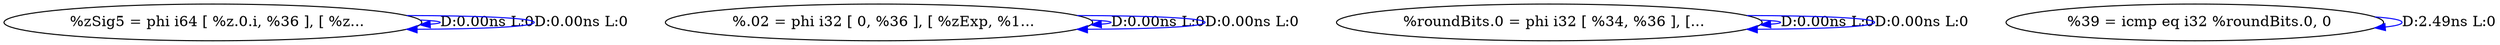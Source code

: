 digraph {
Node0x3918ef0[label="  %zSig5 = phi i64 [ %z.0.i, %36 ], [ %z..."];
Node0x3918ef0 -> Node0x3918ef0[label="D:0.00ns L:0",color=blue];
Node0x3918ef0 -> Node0x3918ef0[label="D:0.00ns L:0",color=blue];
Node0x3918fd0[label="  %.02 = phi i32 [ 0, %36 ], [ %zExp, %1..."];
Node0x3918fd0 -> Node0x3918fd0[label="D:0.00ns L:0",color=blue];
Node0x3918fd0 -> Node0x3918fd0[label="D:0.00ns L:0",color=blue];
Node0x39190b0[label="  %roundBits.0 = phi i32 [ %34, %36 ], [..."];
Node0x39190b0 -> Node0x39190b0[label="D:0.00ns L:0",color=blue];
Node0x39190b0 -> Node0x39190b0[label="D:0.00ns L:0",color=blue];
Node0x39153c0[label="  %39 = icmp eq i32 %roundBits.0, 0"];
Node0x39153c0 -> Node0x39153c0[label="D:2.49ns L:0",color=blue];
}
